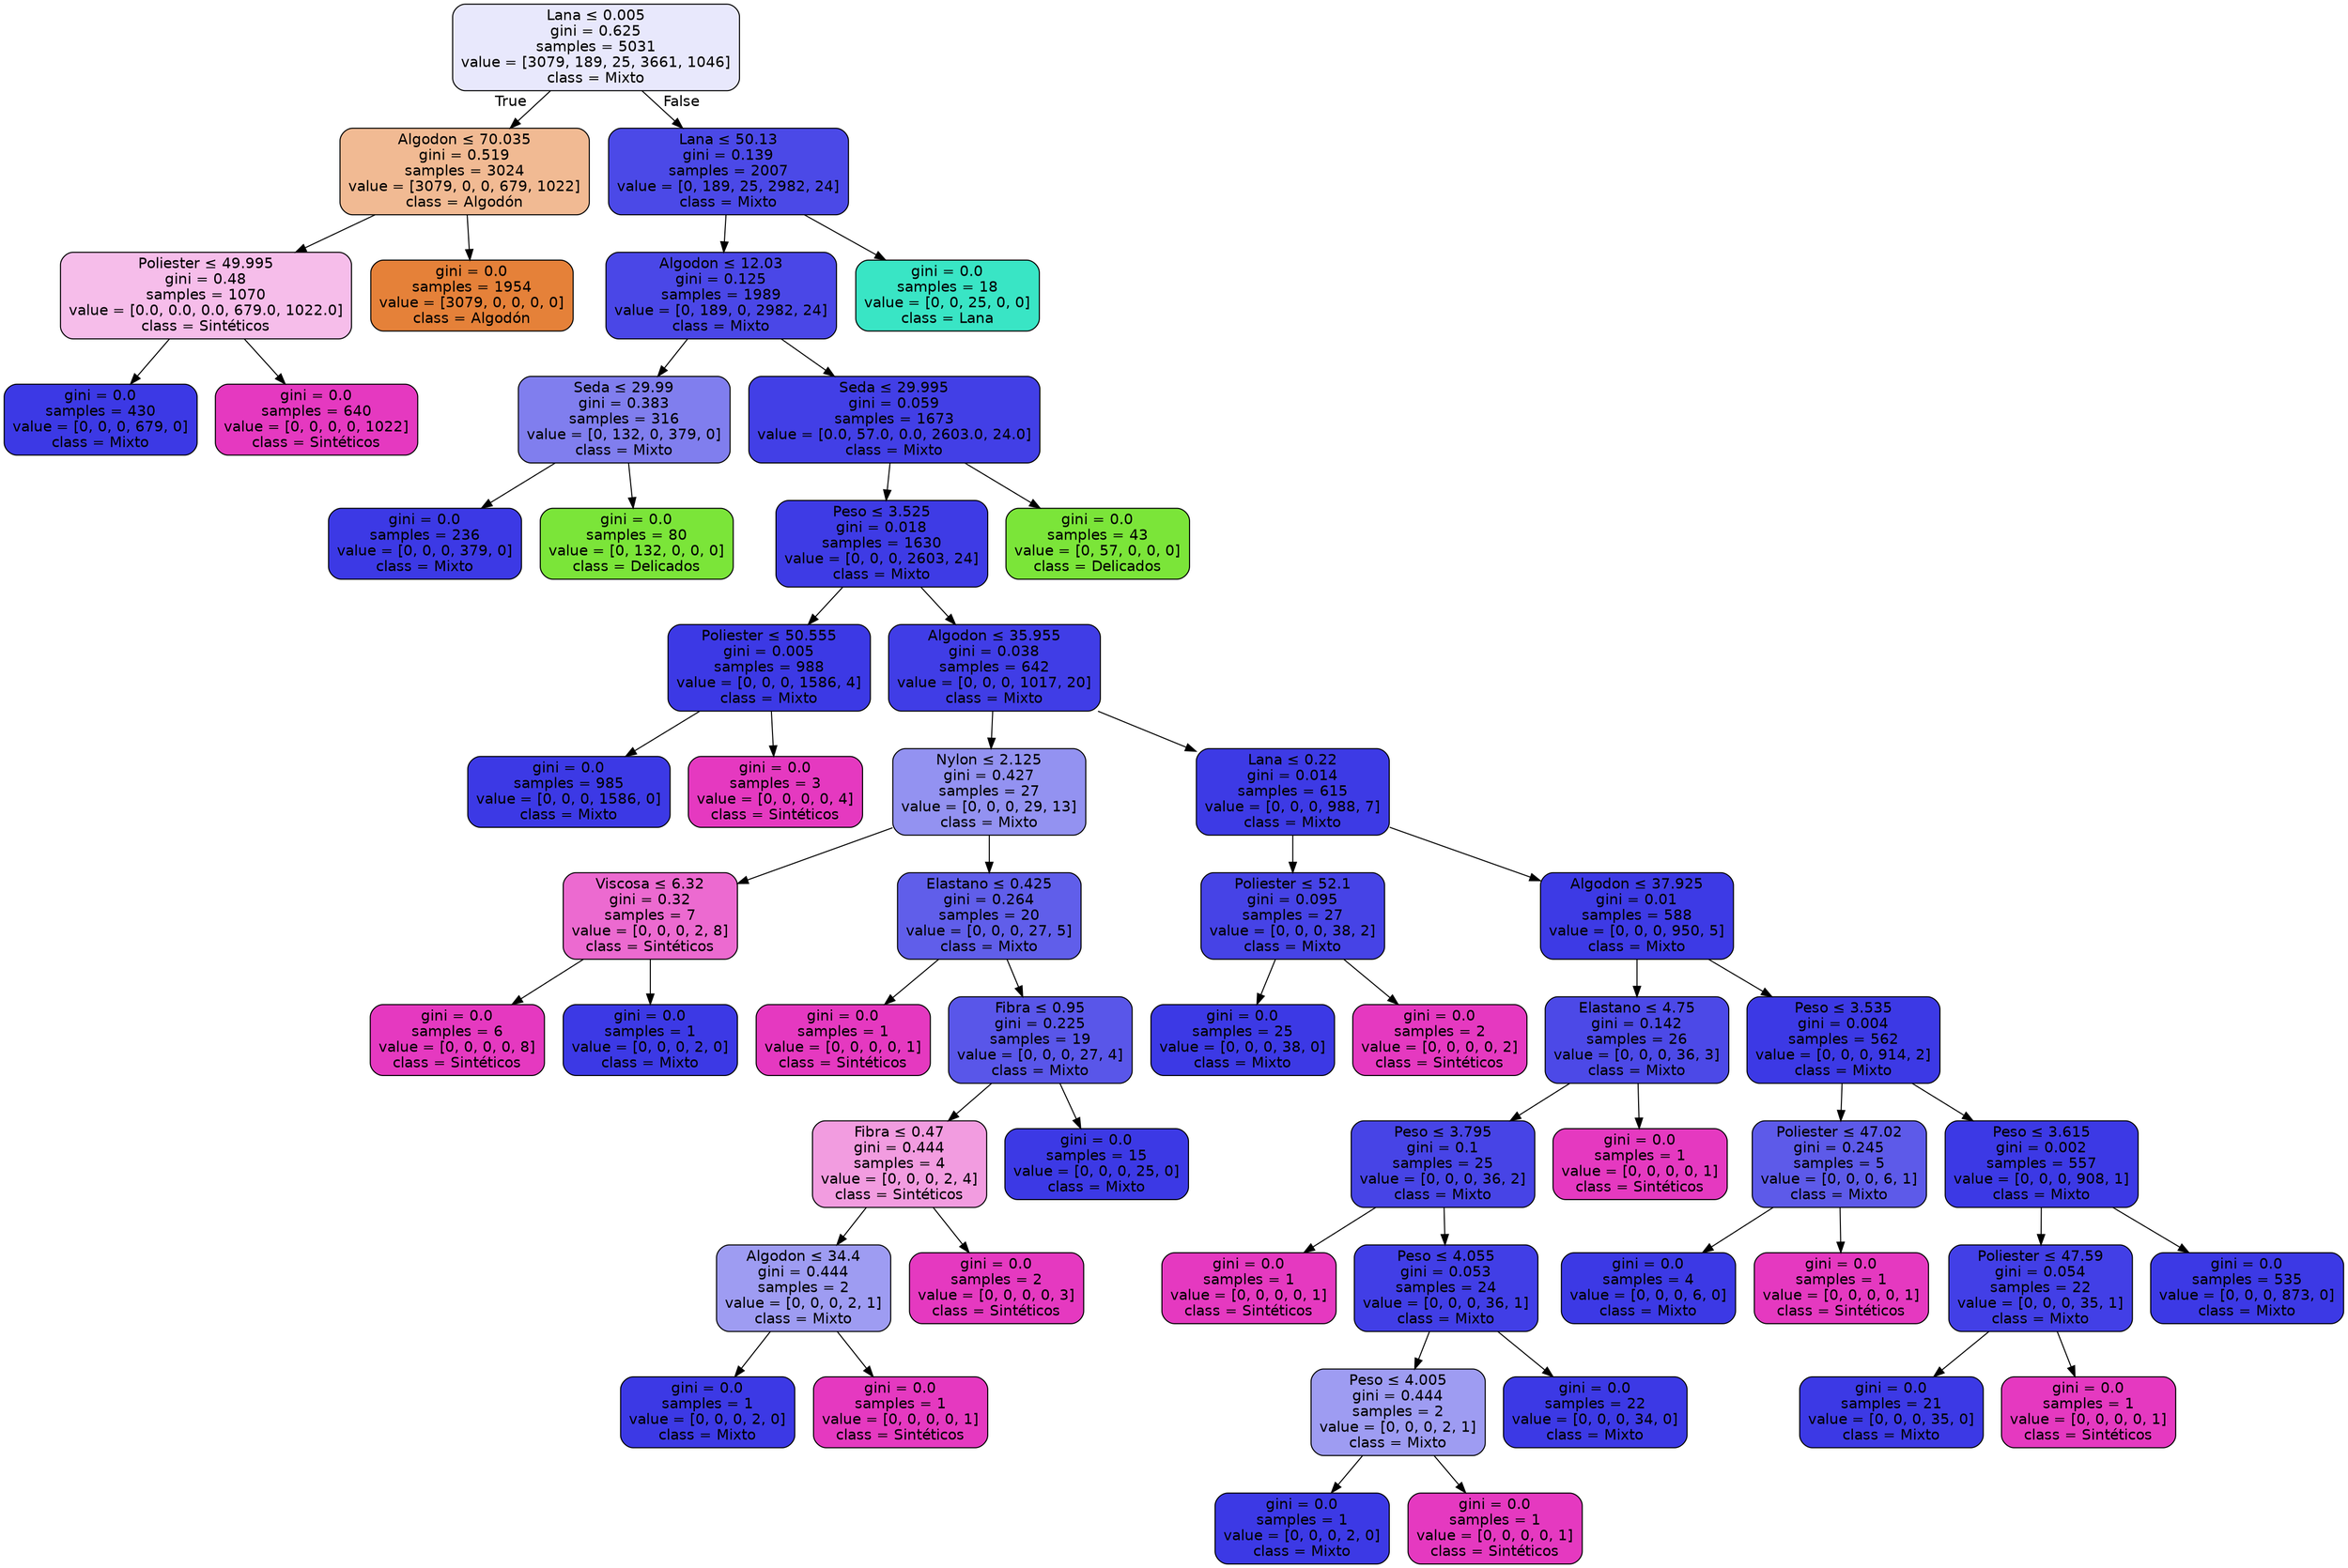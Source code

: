 digraph Tree {
node [shape=box, style="filled, rounded", color="black", fontname="helvetica"] ;
edge [fontname="helvetica"] ;
0 [label=<Lana &le; 0.005<br/>gini = 0.625<br/>samples = 5031<br/>value = [3079, 189, 25, 3661, 1046]<br/>class = Mixto>, fillcolor="#e8e8fc"] ;
1 [label=<Algodon &le; 70.035<br/>gini = 0.519<br/>samples = 3024<br/>value = [3079, 0, 0, 679, 1022]<br/>class = Algodón>, fillcolor="#f1ba93"] ;
0 -> 1 [labeldistance=2.5, labelangle=45, headlabel="True"] ;
2 [label=<Poliester &le; 49.995<br/>gini = 0.48<br/>samples = 1070<br/>value = [0.0, 0.0, 0.0, 679.0, 1022.0]<br/>class = Sintéticos>, fillcolor="#f6bdea"] ;
1 -> 2 ;
3 [label=<gini = 0.0<br/>samples = 430<br/>value = [0, 0, 0, 679, 0]<br/>class = Mixto>, fillcolor="#3c39e5"] ;
2 -> 3 ;
4 [label=<gini = 0.0<br/>samples = 640<br/>value = [0, 0, 0, 0, 1022]<br/>class = Sintéticos>, fillcolor="#e539c0"] ;
2 -> 4 ;
5 [label=<gini = 0.0<br/>samples = 1954<br/>value = [3079, 0, 0, 0, 0]<br/>class = Algodón>, fillcolor="#e58139"] ;
1 -> 5 ;
6 [label=<Lana &le; 50.13<br/>gini = 0.139<br/>samples = 2007<br/>value = [0, 189, 25, 2982, 24]<br/>class = Mixto>, fillcolor="#4b49e7"] ;
0 -> 6 [labeldistance=2.5, labelangle=-45, headlabel="False"] ;
7 [label=<Algodon &le; 12.03<br/>gini = 0.125<br/>samples = 1989<br/>value = [0, 189, 0, 2982, 24]<br/>class = Mixto>, fillcolor="#4a47e7"] ;
6 -> 7 ;
8 [label=<Seda &le; 29.99<br/>gini = 0.383<br/>samples = 316<br/>value = [0, 132, 0, 379, 0]<br/>class = Mixto>, fillcolor="#807eee"] ;
7 -> 8 ;
9 [label=<gini = 0.0<br/>samples = 236<br/>value = [0, 0, 0, 379, 0]<br/>class = Mixto>, fillcolor="#3c39e5"] ;
8 -> 9 ;
10 [label=<gini = 0.0<br/>samples = 80<br/>value = [0, 132, 0, 0, 0]<br/>class = Delicados>, fillcolor="#7be539"] ;
8 -> 10 ;
11 [label=<Seda &le; 29.995<br/>gini = 0.059<br/>samples = 1673<br/>value = [0.0, 57.0, 0.0, 2603.0, 24.0]<br/>class = Mixto>, fillcolor="#423fe6"] ;
7 -> 11 ;
12 [label=<Peso &le; 3.525<br/>gini = 0.018<br/>samples = 1630<br/>value = [0, 0, 0, 2603, 24]<br/>class = Mixto>, fillcolor="#3e3be5"] ;
11 -> 12 ;
13 [label=<Poliester &le; 50.555<br/>gini = 0.005<br/>samples = 988<br/>value = [0, 0, 0, 1586, 4]<br/>class = Mixto>, fillcolor="#3c39e5"] ;
12 -> 13 ;
14 [label=<gini = 0.0<br/>samples = 985<br/>value = [0, 0, 0, 1586, 0]<br/>class = Mixto>, fillcolor="#3c39e5"] ;
13 -> 14 ;
15 [label=<gini = 0.0<br/>samples = 3<br/>value = [0, 0, 0, 0, 4]<br/>class = Sintéticos>, fillcolor="#e539c0"] ;
13 -> 15 ;
16 [label=<Algodon &le; 35.955<br/>gini = 0.038<br/>samples = 642<br/>value = [0, 0, 0, 1017, 20]<br/>class = Mixto>, fillcolor="#403de6"] ;
12 -> 16 ;
17 [label=<Nylon &le; 2.125<br/>gini = 0.427<br/>samples = 27<br/>value = [0, 0, 0, 29, 13]<br/>class = Mixto>, fillcolor="#9392f1"] ;
16 -> 17 ;
18 [label=<Viscosa &le; 6.32<br/>gini = 0.32<br/>samples = 7<br/>value = [0, 0, 0, 2, 8]<br/>class = Sintéticos>, fillcolor="#ec6ad0"] ;
17 -> 18 ;
19 [label=<gini = 0.0<br/>samples = 6<br/>value = [0, 0, 0, 0, 8]<br/>class = Sintéticos>, fillcolor="#e539c0"] ;
18 -> 19 ;
20 [label=<gini = 0.0<br/>samples = 1<br/>value = [0, 0, 0, 2, 0]<br/>class = Mixto>, fillcolor="#3c39e5"] ;
18 -> 20 ;
21 [label=<Elastano &le; 0.425<br/>gini = 0.264<br/>samples = 20<br/>value = [0, 0, 0, 27, 5]<br/>class = Mixto>, fillcolor="#605eea"] ;
17 -> 21 ;
22 [label=<gini = 0.0<br/>samples = 1<br/>value = [0, 0, 0, 0, 1]<br/>class = Sintéticos>, fillcolor="#e539c0"] ;
21 -> 22 ;
23 [label=<Fibra &le; 0.95<br/>gini = 0.225<br/>samples = 19<br/>value = [0, 0, 0, 27, 4]<br/>class = Mixto>, fillcolor="#5956e9"] ;
21 -> 23 ;
24 [label=<Fibra &le; 0.47<br/>gini = 0.444<br/>samples = 4<br/>value = [0, 0, 0, 2, 4]<br/>class = Sintéticos>, fillcolor="#f29ce0"] ;
23 -> 24 ;
25 [label=<Algodon &le; 34.4<br/>gini = 0.444<br/>samples = 2<br/>value = [0, 0, 0, 2, 1]<br/>class = Mixto>, fillcolor="#9e9cf2"] ;
24 -> 25 ;
26 [label=<gini = 0.0<br/>samples = 1<br/>value = [0, 0, 0, 2, 0]<br/>class = Mixto>, fillcolor="#3c39e5"] ;
25 -> 26 ;
27 [label=<gini = 0.0<br/>samples = 1<br/>value = [0, 0, 0, 0, 1]<br/>class = Sintéticos>, fillcolor="#e539c0"] ;
25 -> 27 ;
28 [label=<gini = 0.0<br/>samples = 2<br/>value = [0, 0, 0, 0, 3]<br/>class = Sintéticos>, fillcolor="#e539c0"] ;
24 -> 28 ;
29 [label=<gini = 0.0<br/>samples = 15<br/>value = [0, 0, 0, 25, 0]<br/>class = Mixto>, fillcolor="#3c39e5"] ;
23 -> 29 ;
30 [label=<Lana &le; 0.22<br/>gini = 0.014<br/>samples = 615<br/>value = [0, 0, 0, 988, 7]<br/>class = Mixto>, fillcolor="#3d3ae5"] ;
16 -> 30 ;
31 [label=<Poliester &le; 52.1<br/>gini = 0.095<br/>samples = 27<br/>value = [0, 0, 0, 38, 2]<br/>class = Mixto>, fillcolor="#4643e6"] ;
30 -> 31 ;
32 [label=<gini = 0.0<br/>samples = 25<br/>value = [0, 0, 0, 38, 0]<br/>class = Mixto>, fillcolor="#3c39e5"] ;
31 -> 32 ;
33 [label=<gini = 0.0<br/>samples = 2<br/>value = [0, 0, 0, 0, 2]<br/>class = Sintéticos>, fillcolor="#e539c0"] ;
31 -> 33 ;
34 [label=<Algodon &le; 37.925<br/>gini = 0.01<br/>samples = 588<br/>value = [0, 0, 0, 950, 5]<br/>class = Mixto>, fillcolor="#3d3ae5"] ;
30 -> 34 ;
35 [label=<Elastano &le; 4.75<br/>gini = 0.142<br/>samples = 26<br/>value = [0, 0, 0, 36, 3]<br/>class = Mixto>, fillcolor="#4c49e7"] ;
34 -> 35 ;
36 [label=<Peso &le; 3.795<br/>gini = 0.1<br/>samples = 25<br/>value = [0, 0, 0, 36, 2]<br/>class = Mixto>, fillcolor="#4744e6"] ;
35 -> 36 ;
37 [label=<gini = 0.0<br/>samples = 1<br/>value = [0, 0, 0, 0, 1]<br/>class = Sintéticos>, fillcolor="#e539c0"] ;
36 -> 37 ;
38 [label=<Peso &le; 4.055<br/>gini = 0.053<br/>samples = 24<br/>value = [0, 0, 0, 36, 1]<br/>class = Mixto>, fillcolor="#413ee6"] ;
36 -> 38 ;
39 [label=<Peso &le; 4.005<br/>gini = 0.444<br/>samples = 2<br/>value = [0, 0, 0, 2, 1]<br/>class = Mixto>, fillcolor="#9e9cf2"] ;
38 -> 39 ;
40 [label=<gini = 0.0<br/>samples = 1<br/>value = [0, 0, 0, 2, 0]<br/>class = Mixto>, fillcolor="#3c39e5"] ;
39 -> 40 ;
41 [label=<gini = 0.0<br/>samples = 1<br/>value = [0, 0, 0, 0, 1]<br/>class = Sintéticos>, fillcolor="#e539c0"] ;
39 -> 41 ;
42 [label=<gini = 0.0<br/>samples = 22<br/>value = [0, 0, 0, 34, 0]<br/>class = Mixto>, fillcolor="#3c39e5"] ;
38 -> 42 ;
43 [label=<gini = 0.0<br/>samples = 1<br/>value = [0, 0, 0, 0, 1]<br/>class = Sintéticos>, fillcolor="#e539c0"] ;
35 -> 43 ;
44 [label=<Peso &le; 3.535<br/>gini = 0.004<br/>samples = 562<br/>value = [0, 0, 0, 914, 2]<br/>class = Mixto>, fillcolor="#3c39e5"] ;
34 -> 44 ;
45 [label=<Poliester &le; 47.02<br/>gini = 0.245<br/>samples = 5<br/>value = [0, 0, 0, 6, 1]<br/>class = Mixto>, fillcolor="#5d5ae9"] ;
44 -> 45 ;
46 [label=<gini = 0.0<br/>samples = 4<br/>value = [0, 0, 0, 6, 0]<br/>class = Mixto>, fillcolor="#3c39e5"] ;
45 -> 46 ;
47 [label=<gini = 0.0<br/>samples = 1<br/>value = [0, 0, 0, 0, 1]<br/>class = Sintéticos>, fillcolor="#e539c0"] ;
45 -> 47 ;
48 [label=<Peso &le; 3.615<br/>gini = 0.002<br/>samples = 557<br/>value = [0, 0, 0, 908, 1]<br/>class = Mixto>, fillcolor="#3c39e5"] ;
44 -> 48 ;
49 [label=<Poliester &le; 47.59<br/>gini = 0.054<br/>samples = 22<br/>value = [0, 0, 0, 35, 1]<br/>class = Mixto>, fillcolor="#423fe6"] ;
48 -> 49 ;
50 [label=<gini = 0.0<br/>samples = 21<br/>value = [0, 0, 0, 35, 0]<br/>class = Mixto>, fillcolor="#3c39e5"] ;
49 -> 50 ;
51 [label=<gini = 0.0<br/>samples = 1<br/>value = [0, 0, 0, 0, 1]<br/>class = Sintéticos>, fillcolor="#e539c0"] ;
49 -> 51 ;
52 [label=<gini = 0.0<br/>samples = 535<br/>value = [0, 0, 0, 873, 0]<br/>class = Mixto>, fillcolor="#3c39e5"] ;
48 -> 52 ;
53 [label=<gini = 0.0<br/>samples = 43<br/>value = [0, 57, 0, 0, 0]<br/>class = Delicados>, fillcolor="#7be539"] ;
11 -> 53 ;
54 [label=<gini = 0.0<br/>samples = 18<br/>value = [0, 0, 25, 0, 0]<br/>class = Lana>, fillcolor="#39e5c5"] ;
6 -> 54 ;
}